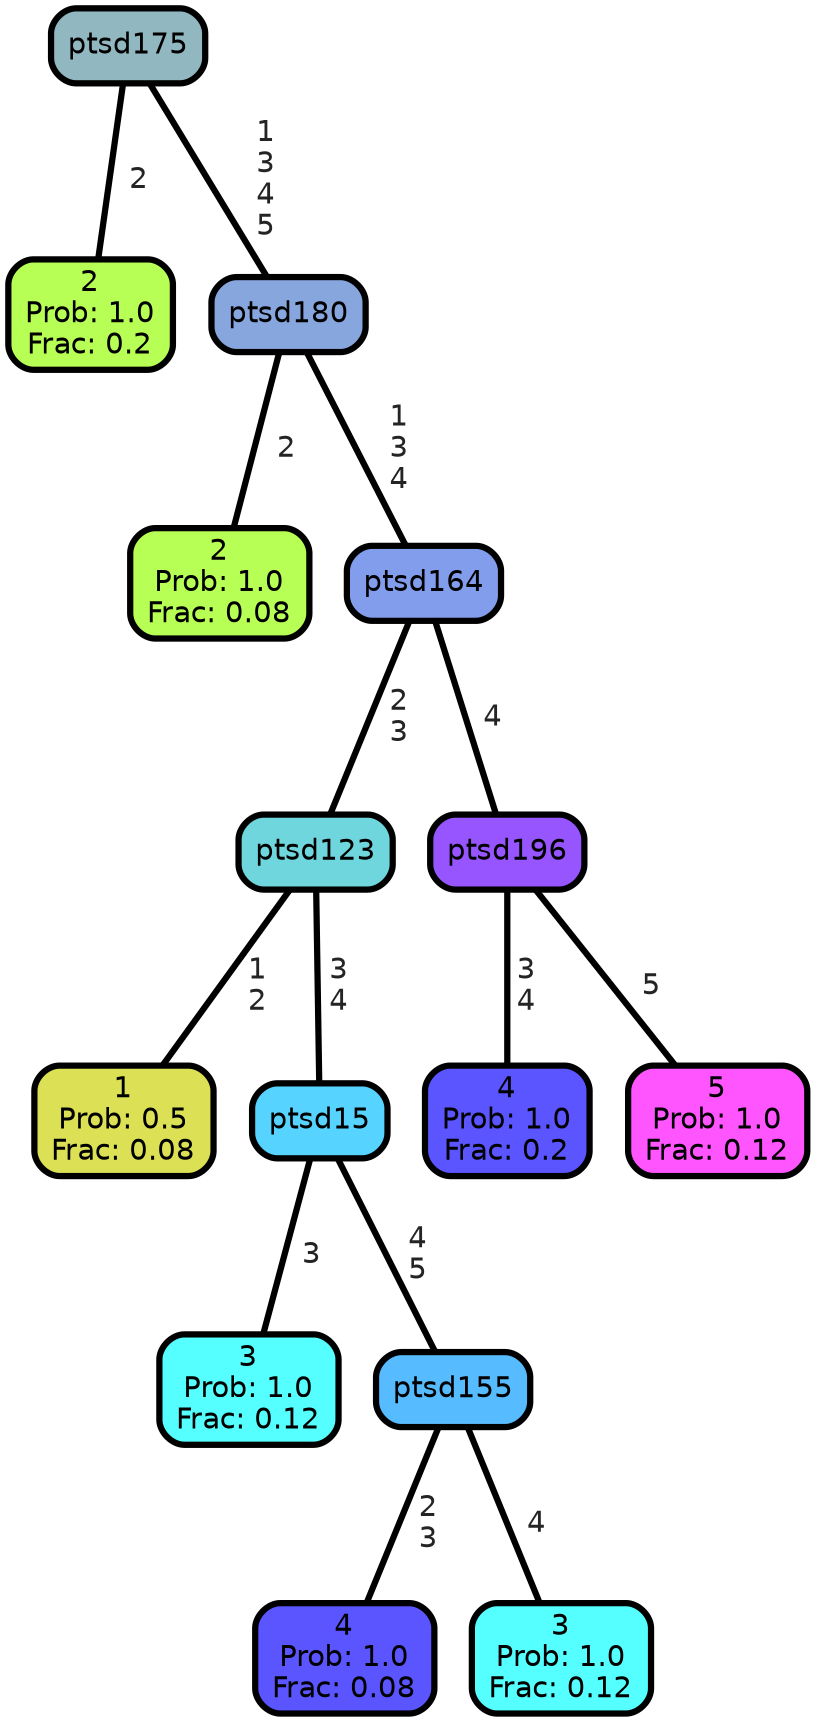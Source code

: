 graph Tree {
node [shape=box, style="filled, rounded",color="black",penwidth="3",fontcolor="black",                 fontname=helvetica] ;
graph [ranksep="0 equally", splines=straight,                 bgcolor=transparent, dpi=200] ;
edge [fontname=helvetica, fontweight=bold,fontcolor=grey14,color=black] ;
0 [label="2
Prob: 1.0
Frac: 0.2", fillcolor="#b8ff55"] ;
1 [label="ptsd175", fillcolor="#91b8c1"] ;
2 [label="2
Prob: 1.0
Frac: 0.08", fillcolor="#b8ff55"] ;
3 [label="ptsd180", fillcolor="#87a6dd"] ;
4 [label="1
Prob: 0.5
Frac: 0.08", fillcolor="#dbe055"] ;
5 [label="ptsd123", fillcolor="#70d6dd"] ;
6 [label="3
Prob: 1.0
Frac: 0.12", fillcolor="#55ffff"] ;
7 [label="ptsd15", fillcolor="#56d4ff"] ;
8 [label="4
Prob: 1.0
Frac: 0.08", fillcolor="#5a55ff"] ;
9 [label="ptsd155", fillcolor="#57bbff"] ;
10 [label="3
Prob: 1.0
Frac: 0.12", fillcolor="#55ffff"] ;
11 [label="ptsd164", fillcolor="#829dec"] ;
12 [label="4
Prob: 1.0
Frac: 0.2", fillcolor="#5a55ff"] ;
13 [label="ptsd196", fillcolor="#9755ff"] ;
14 [label="5
Prob: 1.0
Frac: 0.12", fillcolor="#ff55ff"] ;
1 -- 0 [label=" 2",penwidth=3] ;
1 -- 3 [label=" 1\n 3\n 4\n 5",penwidth=3] ;
3 -- 2 [label=" 2",penwidth=3] ;
3 -- 11 [label=" 1\n 3\n 4",penwidth=3] ;
5 -- 4 [label=" 1\n 2",penwidth=3] ;
5 -- 7 [label=" 3\n 4",penwidth=3] ;
7 -- 6 [label=" 3",penwidth=3] ;
7 -- 9 [label=" 4\n 5",penwidth=3] ;
9 -- 8 [label=" 2\n 3",penwidth=3] ;
9 -- 10 [label=" 4",penwidth=3] ;
11 -- 5 [label=" 2\n 3",penwidth=3] ;
11 -- 13 [label=" 4",penwidth=3] ;
13 -- 12 [label=" 3\n 4",penwidth=3] ;
13 -- 14 [label=" 5",penwidth=3] ;
{rank = same;}}